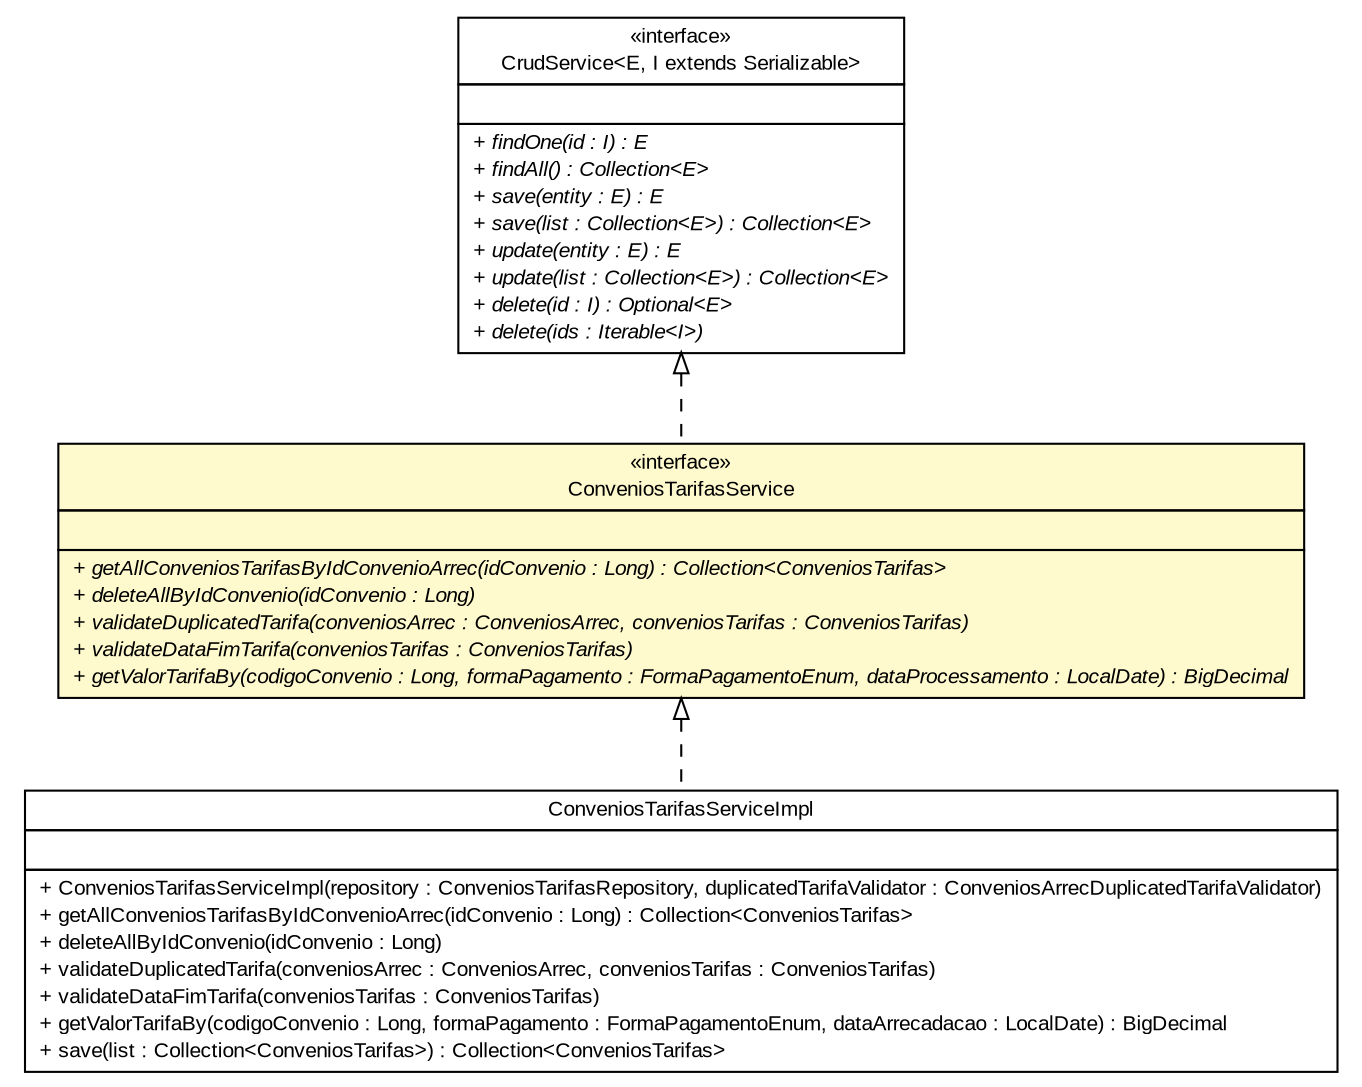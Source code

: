 #!/usr/local/bin/dot
#
# Class diagram 
# Generated by UMLGraph version R5_6 (http://www.umlgraph.org/)
#

digraph G {
	edge [fontname="arial",fontsize=10,labelfontname="arial",labelfontsize=10];
	node [fontname="arial",fontsize=10,shape=plaintext];
	nodesep=0.25;
	ranksep=0.5;
	// br.gov.to.sefaz.business.service.CrudService<E, I extends java.io.Serializable>
	c333939 [label=<<table title="br.gov.to.sefaz.business.service.CrudService" border="0" cellborder="1" cellspacing="0" cellpadding="2" port="p" href="../../../../business/service/CrudService.html">
		<tr><td><table border="0" cellspacing="0" cellpadding="1">
<tr><td align="center" balign="center"> &#171;interface&#187; </td></tr>
<tr><td align="center" balign="center"> CrudService&lt;E, I extends Serializable&gt; </td></tr>
		</table></td></tr>
		<tr><td><table border="0" cellspacing="0" cellpadding="1">
<tr><td align="left" balign="left">  </td></tr>
		</table></td></tr>
		<tr><td><table border="0" cellspacing="0" cellpadding="1">
<tr><td align="left" balign="left"><font face="arial italic" point-size="10.0"> + findOne(id : I) : E </font></td></tr>
<tr><td align="left" balign="left"><font face="arial italic" point-size="10.0"> + findAll() : Collection&lt;E&gt; </font></td></tr>
<tr><td align="left" balign="left"><font face="arial italic" point-size="10.0"> + save(entity : E) : E </font></td></tr>
<tr><td align="left" balign="left"><font face="arial italic" point-size="10.0"> + save(list : Collection&lt;E&gt;) : Collection&lt;E&gt; </font></td></tr>
<tr><td align="left" balign="left"><font face="arial italic" point-size="10.0"> + update(entity : E) : E </font></td></tr>
<tr><td align="left" balign="left"><font face="arial italic" point-size="10.0"> + update(list : Collection&lt;E&gt;) : Collection&lt;E&gt; </font></td></tr>
<tr><td align="left" balign="left"><font face="arial italic" point-size="10.0"> + delete(id : I) : Optional&lt;E&gt; </font></td></tr>
<tr><td align="left" balign="left"><font face="arial italic" point-size="10.0"> + delete(ids : Iterable&lt;I&gt;) </font></td></tr>
		</table></td></tr>
		</table>>, URL="../../../../business/service/CrudService.html", fontname="arial", fontcolor="black", fontsize=10.0];
	// br.gov.to.sefaz.arr.parametros.business.service.ConveniosTarifasService
	c334310 [label=<<table title="br.gov.to.sefaz.arr.parametros.business.service.ConveniosTarifasService" border="0" cellborder="1" cellspacing="0" cellpadding="2" port="p" bgcolor="lemonChiffon" href="./ConveniosTarifasService.html">
		<tr><td><table border="0" cellspacing="0" cellpadding="1">
<tr><td align="center" balign="center"> &#171;interface&#187; </td></tr>
<tr><td align="center" balign="center"> ConveniosTarifasService </td></tr>
		</table></td></tr>
		<tr><td><table border="0" cellspacing="0" cellpadding="1">
<tr><td align="left" balign="left">  </td></tr>
		</table></td></tr>
		<tr><td><table border="0" cellspacing="0" cellpadding="1">
<tr><td align="left" balign="left"><font face="arial italic" point-size="10.0"> + getAllConveniosTarifasByIdConvenioArrec(idConvenio : Long) : Collection&lt;ConveniosTarifas&gt; </font></td></tr>
<tr><td align="left" balign="left"><font face="arial italic" point-size="10.0"> + deleteAllByIdConvenio(idConvenio : Long) </font></td></tr>
<tr><td align="left" balign="left"><font face="arial italic" point-size="10.0"> + validateDuplicatedTarifa(conveniosArrec : ConveniosArrec, conveniosTarifas : ConveniosTarifas) </font></td></tr>
<tr><td align="left" balign="left"><font face="arial italic" point-size="10.0"> + validateDataFimTarifa(conveniosTarifas : ConveniosTarifas) </font></td></tr>
<tr><td align="left" balign="left"><font face="arial italic" point-size="10.0"> + getValorTarifaBy(codigoConvenio : Long, formaPagamento : FormaPagamentoEnum, dataProcessamento : LocalDate) : BigDecimal </font></td></tr>
		</table></td></tr>
		</table>>, URL="./ConveniosTarifasService.html", fontname="arial", fontcolor="black", fontsize=10.0];
	// br.gov.to.sefaz.arr.parametros.business.service.impl.ConveniosTarifasServiceImpl
	c334337 [label=<<table title="br.gov.to.sefaz.arr.parametros.business.service.impl.ConveniosTarifasServiceImpl" border="0" cellborder="1" cellspacing="0" cellpadding="2" port="p" href="./impl/ConveniosTarifasServiceImpl.html">
		<tr><td><table border="0" cellspacing="0" cellpadding="1">
<tr><td align="center" balign="center"> ConveniosTarifasServiceImpl </td></tr>
		</table></td></tr>
		<tr><td><table border="0" cellspacing="0" cellpadding="1">
<tr><td align="left" balign="left">  </td></tr>
		</table></td></tr>
		<tr><td><table border="0" cellspacing="0" cellpadding="1">
<tr><td align="left" balign="left"> + ConveniosTarifasServiceImpl(repository : ConveniosTarifasRepository, duplicatedTarifaValidator : ConveniosArrecDuplicatedTarifaValidator) </td></tr>
<tr><td align="left" balign="left"> + getAllConveniosTarifasByIdConvenioArrec(idConvenio : Long) : Collection&lt;ConveniosTarifas&gt; </td></tr>
<tr><td align="left" balign="left"> + deleteAllByIdConvenio(idConvenio : Long) </td></tr>
<tr><td align="left" balign="left"> + validateDuplicatedTarifa(conveniosArrec : ConveniosArrec, conveniosTarifas : ConveniosTarifas) </td></tr>
<tr><td align="left" balign="left"> + validateDataFimTarifa(conveniosTarifas : ConveniosTarifas) </td></tr>
<tr><td align="left" balign="left"> + getValorTarifaBy(codigoConvenio : Long, formaPagamento : FormaPagamentoEnum, dataArrecadacao : LocalDate) : BigDecimal </td></tr>
<tr><td align="left" balign="left"> + save(list : Collection&lt;ConveniosTarifas&gt;) : Collection&lt;ConveniosTarifas&gt; </td></tr>
		</table></td></tr>
		</table>>, URL="./impl/ConveniosTarifasServiceImpl.html", fontname="arial", fontcolor="black", fontsize=10.0];
	//br.gov.to.sefaz.arr.parametros.business.service.ConveniosTarifasService implements br.gov.to.sefaz.business.service.CrudService<E, I extends java.io.Serializable>
	c333939:p -> c334310:p [dir=back,arrowtail=empty,style=dashed];
	//br.gov.to.sefaz.arr.parametros.business.service.impl.ConveniosTarifasServiceImpl implements br.gov.to.sefaz.arr.parametros.business.service.ConveniosTarifasService
	c334310:p -> c334337:p [dir=back,arrowtail=empty,style=dashed];
}

